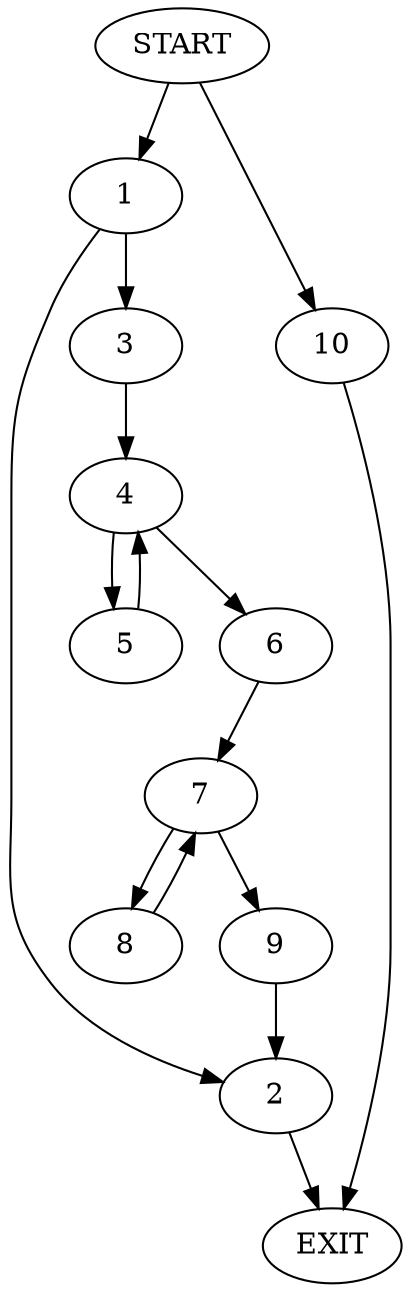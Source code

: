 digraph {
0 [label="START"]
11 [label="EXIT"]
0 -> 1
1 -> 2
1 -> 3
3 -> 4
2 -> 11
4 -> 5
4 -> 6
5 -> 4
6 -> 7
7 -> 8
7 -> 9
8 -> 7
9 -> 2
0 -> 10
10 -> 11
}
